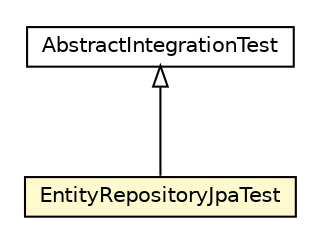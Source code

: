 #!/usr/local/bin/dot
#
# Class diagram 
# Generated by UMLGraph version R5_6_6-8-g8d7759 (http://www.umlgraph.org/)
#

digraph G {
	edge [fontname="Helvetica",fontsize=10,labelfontname="Helvetica",labelfontsize=10];
	node [fontname="Helvetica",fontsize=10,shape=plaintext];
	nodesep=0.25;
	ranksep=0.5;
	// org.dayatang.persistence.jpa.EntityRepositoryJpaTest
	c37 [label=<<table title="org.dayatang.persistence.jpa.EntityRepositoryJpaTest" border="0" cellborder="1" cellspacing="0" cellpadding="2" port="p" bgcolor="lemonChiffon" href="./EntityRepositoryJpaTest.html">
		<tr><td><table border="0" cellspacing="0" cellpadding="1">
<tr><td align="center" balign="center"> EntityRepositoryJpaTest </td></tr>
		</table></td></tr>
		</table>>, URL="./EntityRepositoryJpaTest.html", fontname="Helvetica", fontcolor="black", fontsize=10.0];
	// org.dayatang.persistence.jpa.AbstractIntegrationTest
	c41 [label=<<table title="org.dayatang.persistence.jpa.AbstractIntegrationTest" border="0" cellborder="1" cellspacing="0" cellpadding="2" port="p" href="./AbstractIntegrationTest.html">
		<tr><td><table border="0" cellspacing="0" cellpadding="1">
<tr><td align="center" balign="center"> AbstractIntegrationTest </td></tr>
		</table></td></tr>
		</table>>, URL="./AbstractIntegrationTest.html", fontname="Helvetica", fontcolor="black", fontsize=10.0];
	//org.dayatang.persistence.jpa.EntityRepositoryJpaTest extends org.dayatang.persistence.jpa.AbstractIntegrationTest
	c41:p -> c37:p [dir=back,arrowtail=empty];
}

